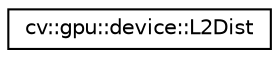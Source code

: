 digraph "Graphical Class Hierarchy"
{
 // LATEX_PDF_SIZE
  edge [fontname="Helvetica",fontsize="10",labelfontname="Helvetica",labelfontsize="10"];
  node [fontname="Helvetica",fontsize="10",shape=record];
  rankdir="LR";
  Node0 [label="cv::gpu::device::L2Dist",height=0.2,width=0.4,color="black", fillcolor="white", style="filled",URL="$structcv_1_1gpu_1_1device_1_1_l2_dist.html",tooltip=" "];
}
